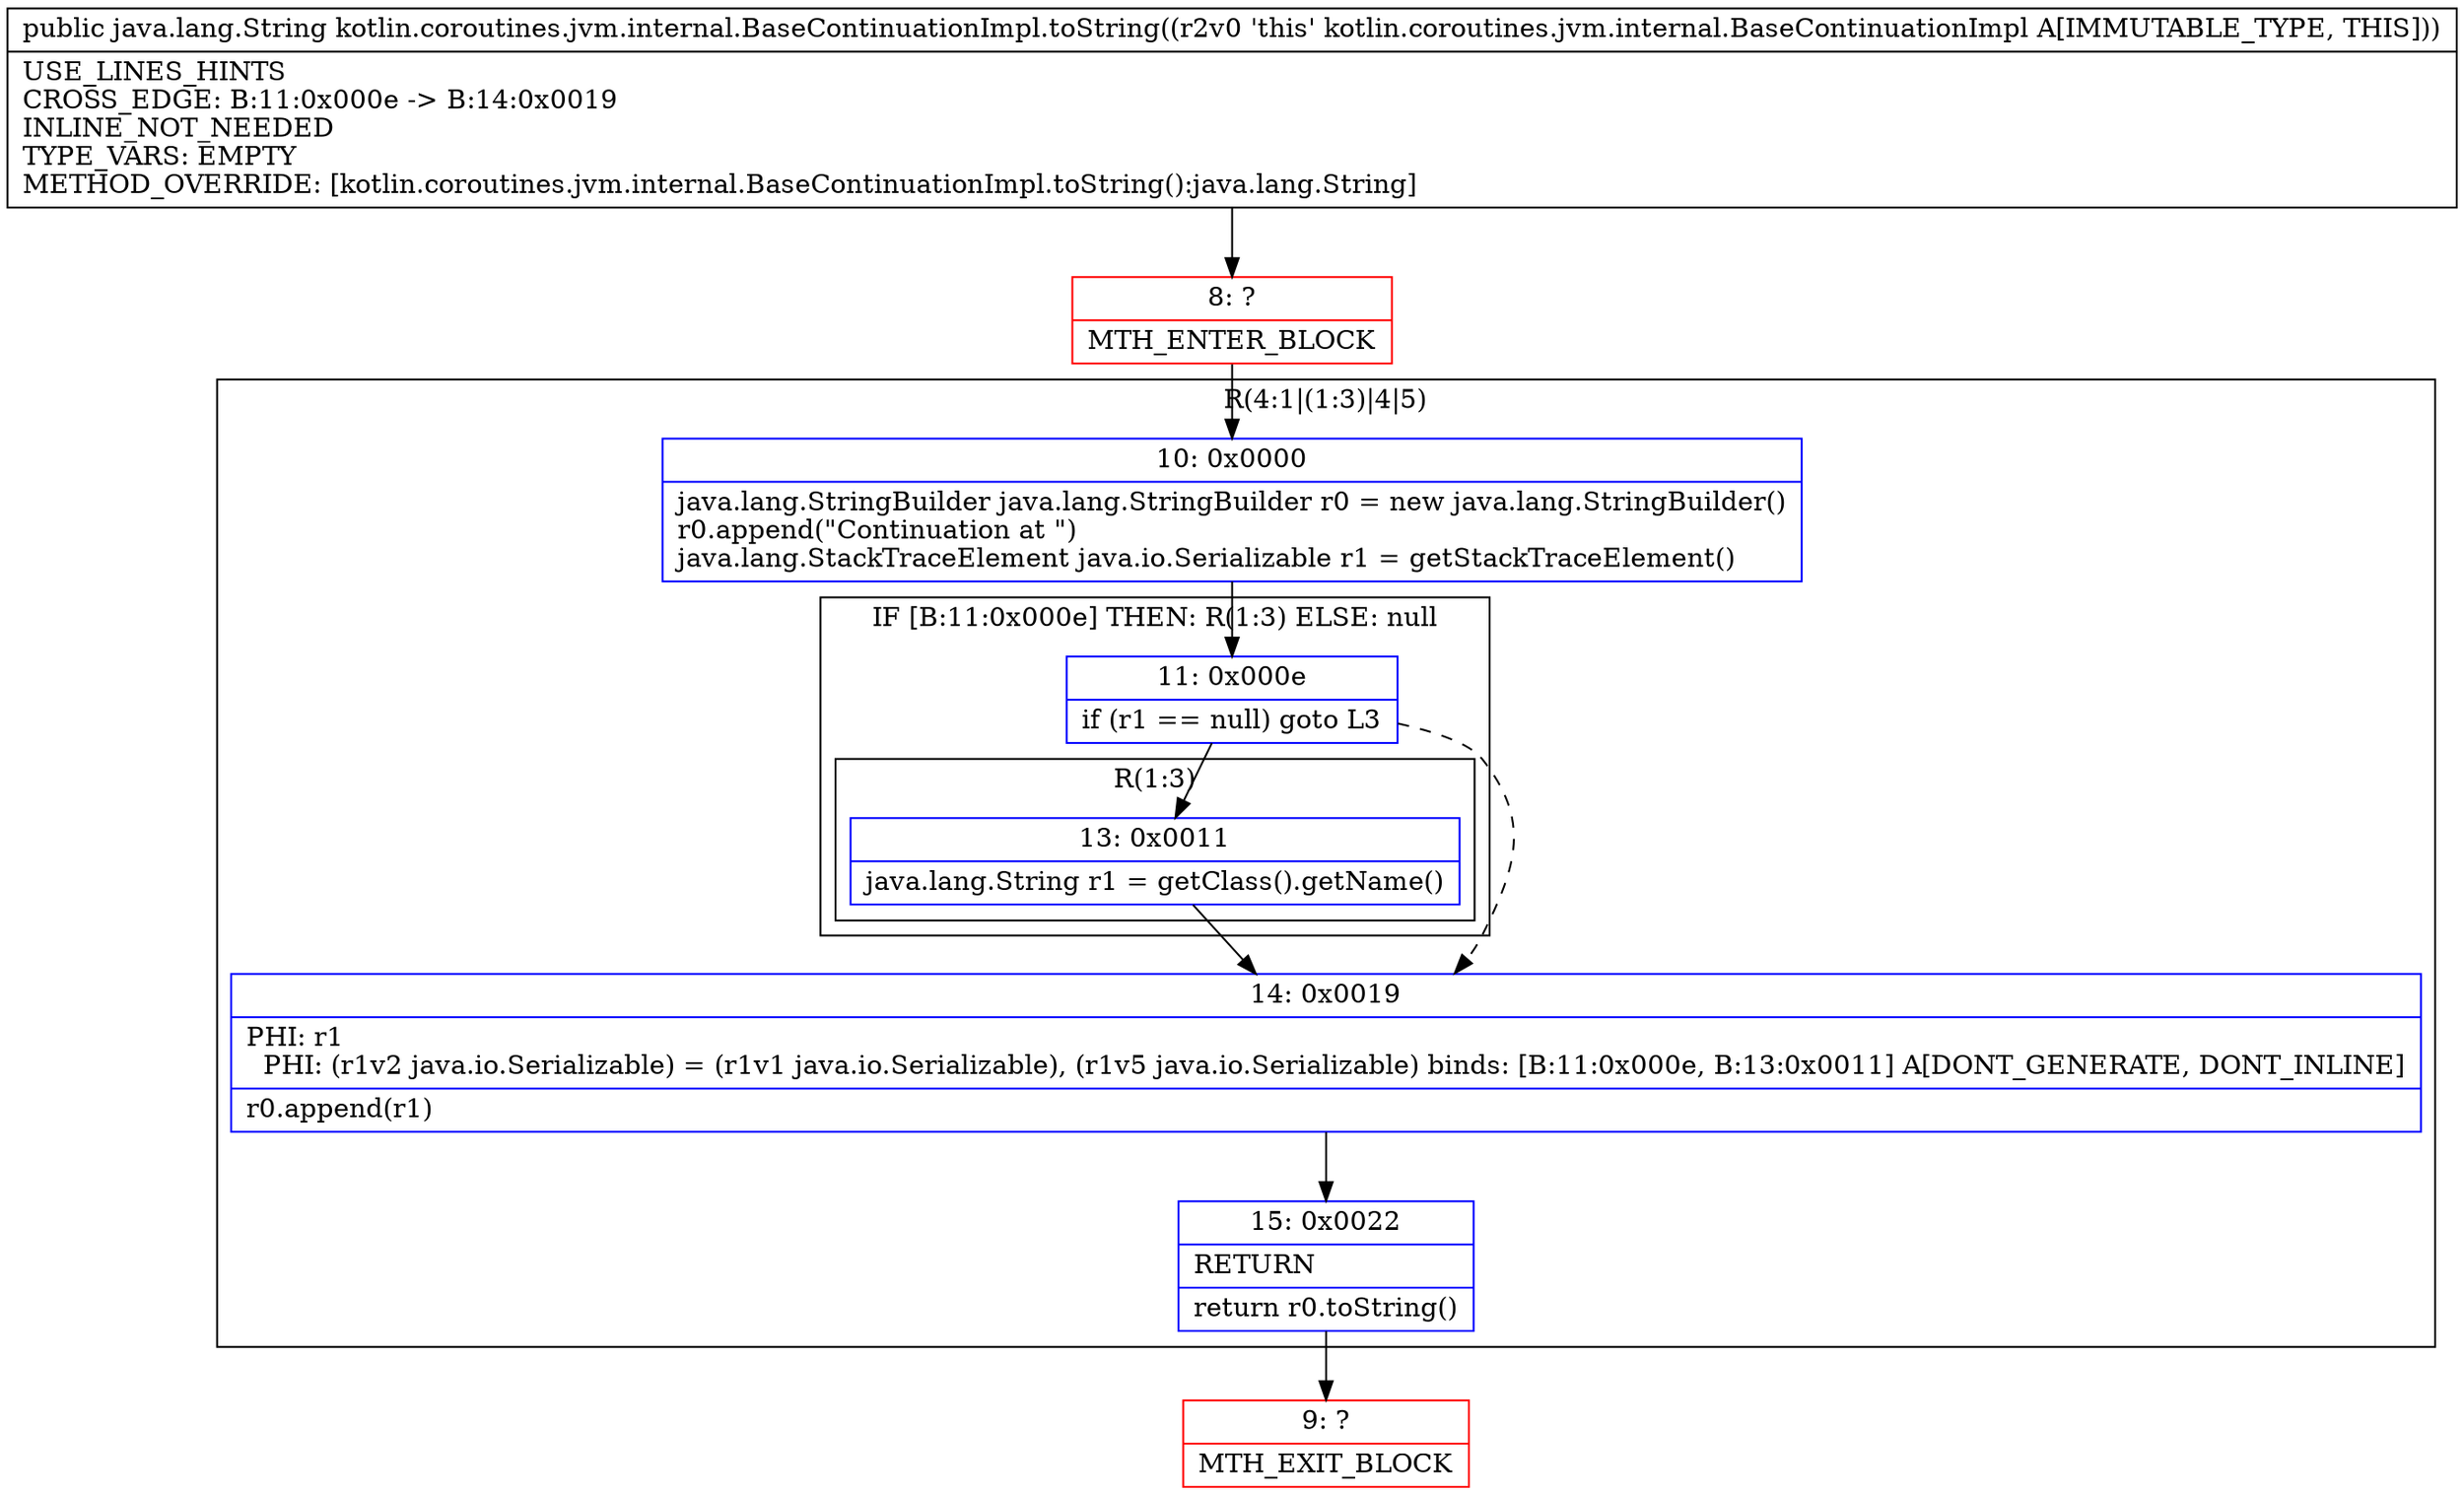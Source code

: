 digraph "CFG forkotlin.coroutines.jvm.internal.BaseContinuationImpl.toString()Ljava\/lang\/String;" {
subgraph cluster_Region_259934627 {
label = "R(4:1|(1:3)|4|5)";
node [shape=record,color=blue];
Node_10 [shape=record,label="{10\:\ 0x0000|java.lang.StringBuilder java.lang.StringBuilder r0 = new java.lang.StringBuilder()\lr0.append(\"Continuation at \")\ljava.lang.StackTraceElement java.io.Serializable r1 = getStackTraceElement()\l}"];
subgraph cluster_IfRegion_1216798715 {
label = "IF [B:11:0x000e] THEN: R(1:3) ELSE: null";
node [shape=record,color=blue];
Node_11 [shape=record,label="{11\:\ 0x000e|if (r1 == null) goto L3\l}"];
subgraph cluster_Region_588776164 {
label = "R(1:3)";
node [shape=record,color=blue];
Node_13 [shape=record,label="{13\:\ 0x0011|java.lang.String r1 = getClass().getName()\l}"];
}
}
Node_14 [shape=record,label="{14\:\ 0x0019|PHI: r1 \l  PHI: (r1v2 java.io.Serializable) = (r1v1 java.io.Serializable), (r1v5 java.io.Serializable) binds: [B:11:0x000e, B:13:0x0011] A[DONT_GENERATE, DONT_INLINE]\l|r0.append(r1)\l}"];
Node_15 [shape=record,label="{15\:\ 0x0022|RETURN\l|return r0.toString()\l}"];
}
Node_8 [shape=record,color=red,label="{8\:\ ?|MTH_ENTER_BLOCK\l}"];
Node_9 [shape=record,color=red,label="{9\:\ ?|MTH_EXIT_BLOCK\l}"];
MethodNode[shape=record,label="{public java.lang.String kotlin.coroutines.jvm.internal.BaseContinuationImpl.toString((r2v0 'this' kotlin.coroutines.jvm.internal.BaseContinuationImpl A[IMMUTABLE_TYPE, THIS]))  | USE_LINES_HINTS\lCROSS_EDGE: B:11:0x000e \-\> B:14:0x0019\lINLINE_NOT_NEEDED\lTYPE_VARS: EMPTY\lMETHOD_OVERRIDE: [kotlin.coroutines.jvm.internal.BaseContinuationImpl.toString():java.lang.String]\l}"];
MethodNode -> Node_8;Node_10 -> Node_11;
Node_11 -> Node_13;
Node_11 -> Node_14[style=dashed];
Node_13 -> Node_14;
Node_14 -> Node_15;
Node_15 -> Node_9;
Node_8 -> Node_10;
}

